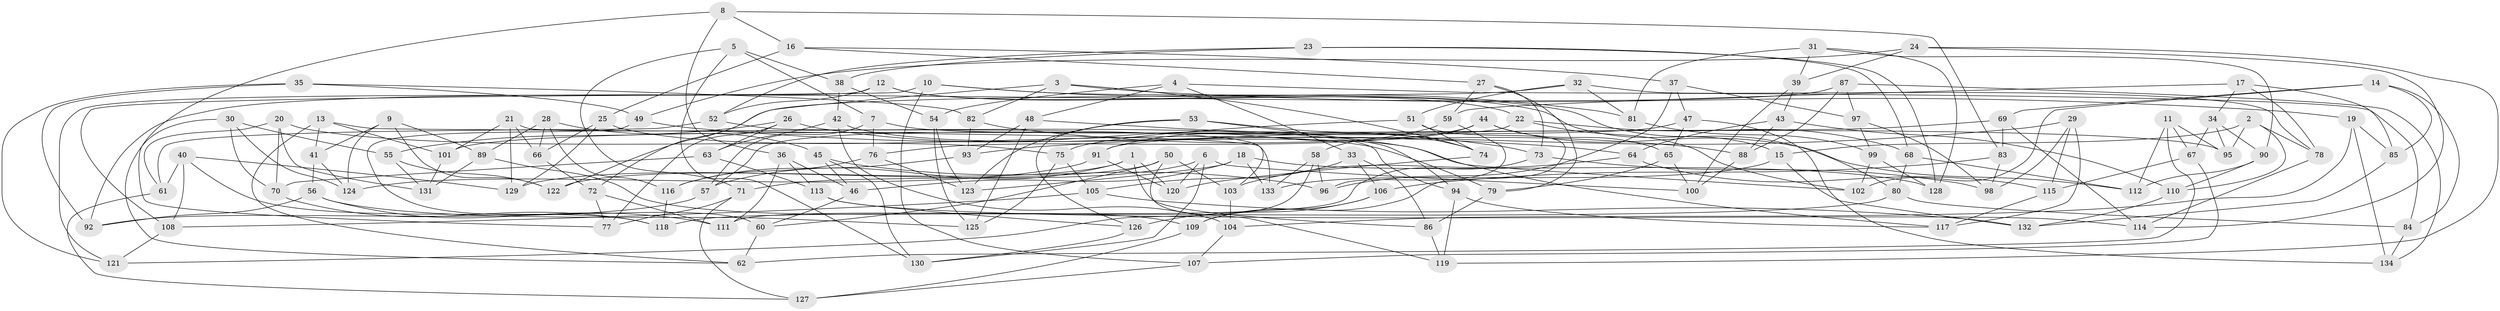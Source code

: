 // coarse degree distribution, {4: 0.37349397590361444, 6: 0.5783132530120482, 5: 0.03614457831325301, 3: 0.012048192771084338}
// Generated by graph-tools (version 1.1) at 2025/52/02/27/25 19:52:28]
// undirected, 134 vertices, 268 edges
graph export_dot {
graph [start="1"]
  node [color=gray90,style=filled];
  1;
  2;
  3;
  4;
  5;
  6;
  7;
  8;
  9;
  10;
  11;
  12;
  13;
  14;
  15;
  16;
  17;
  18;
  19;
  20;
  21;
  22;
  23;
  24;
  25;
  26;
  27;
  28;
  29;
  30;
  31;
  32;
  33;
  34;
  35;
  36;
  37;
  38;
  39;
  40;
  41;
  42;
  43;
  44;
  45;
  46;
  47;
  48;
  49;
  50;
  51;
  52;
  53;
  54;
  55;
  56;
  57;
  58;
  59;
  60;
  61;
  62;
  63;
  64;
  65;
  66;
  67;
  68;
  69;
  70;
  71;
  72;
  73;
  74;
  75;
  76;
  77;
  78;
  79;
  80;
  81;
  82;
  83;
  84;
  85;
  86;
  87;
  88;
  89;
  90;
  91;
  92;
  93;
  94;
  95;
  96;
  97;
  98;
  99;
  100;
  101;
  102;
  103;
  104;
  105;
  106;
  107;
  108;
  109;
  110;
  111;
  112;
  113;
  114;
  115;
  116;
  117;
  118;
  119;
  120;
  121;
  122;
  123;
  124;
  125;
  126;
  127;
  128;
  129;
  130;
  131;
  132;
  133;
  134;
  1 -- 122;
  1 -- 86;
  1 -- 57;
  1 -- 120;
  2 -- 95;
  2 -- 110;
  2 -- 15;
  2 -- 78;
  3 -- 19;
  3 -- 74;
  3 -- 72;
  3 -- 82;
  4 -- 33;
  4 -- 54;
  4 -- 48;
  4 -- 84;
  5 -- 130;
  5 -- 38;
  5 -- 7;
  5 -- 71;
  6 -- 130;
  6 -- 129;
  6 -- 120;
  6 -- 100;
  7 -- 76;
  7 -- 57;
  7 -- 95;
  8 -- 77;
  8 -- 36;
  8 -- 16;
  8 -- 83;
  9 -- 122;
  9 -- 41;
  9 -- 124;
  9 -- 89;
  10 -- 80;
  10 -- 107;
  10 -- 108;
  10 -- 81;
  11 -- 95;
  11 -- 62;
  11 -- 67;
  11 -- 112;
  12 -- 121;
  12 -- 22;
  12 -- 52;
  12 -- 15;
  13 -- 101;
  13 -- 41;
  13 -- 133;
  13 -- 62;
  14 -- 102;
  14 -- 69;
  14 -- 84;
  14 -- 85;
  15 -- 132;
  15 -- 133;
  16 -- 37;
  16 -- 25;
  16 -- 27;
  17 -- 78;
  17 -- 34;
  17 -- 59;
  17 -- 85;
  18 -- 123;
  18 -- 133;
  18 -- 46;
  18 -- 128;
  19 -- 104;
  19 -- 134;
  19 -- 85;
  20 -- 131;
  20 -- 70;
  20 -- 75;
  20 -- 61;
  21 -- 66;
  21 -- 129;
  21 -- 103;
  21 -- 101;
  22 -- 102;
  22 -- 68;
  22 -- 57;
  23 -- 128;
  23 -- 52;
  23 -- 38;
  23 -- 68;
  24 -- 119;
  24 -- 39;
  24 -- 49;
  24 -- 114;
  25 -- 129;
  25 -- 66;
  25 -- 79;
  26 -- 55;
  26 -- 102;
  26 -- 63;
  26 -- 77;
  27 -- 73;
  27 -- 79;
  27 -- 59;
  28 -- 116;
  28 -- 89;
  28 -- 66;
  28 -- 45;
  29 -- 117;
  29 -- 115;
  29 -- 98;
  29 -- 93;
  30 -- 62;
  30 -- 70;
  30 -- 124;
  30 -- 55;
  31 -- 39;
  31 -- 128;
  31 -- 90;
  31 -- 81;
  32 -- 81;
  32 -- 78;
  32 -- 51;
  32 -- 122;
  33 -- 105;
  33 -- 106;
  33 -- 86;
  34 -- 90;
  34 -- 67;
  34 -- 95;
  35 -- 121;
  35 -- 92;
  35 -- 49;
  35 -- 82;
  36 -- 111;
  36 -- 113;
  36 -- 46;
  37 -- 47;
  37 -- 96;
  37 -- 97;
  38 -- 54;
  38 -- 42;
  39 -- 100;
  39 -- 43;
  40 -- 61;
  40 -- 129;
  40 -- 118;
  40 -- 108;
  41 -- 124;
  41 -- 56;
  42 -- 63;
  42 -- 117;
  42 -- 104;
  43 -- 110;
  43 -- 88;
  43 -- 64;
  44 -- 65;
  44 -- 76;
  44 -- 112;
  44 -- 58;
  45 -- 130;
  45 -- 46;
  45 -- 96;
  46 -- 60;
  47 -- 65;
  47 -- 101;
  47 -- 134;
  48 -- 73;
  48 -- 125;
  48 -- 93;
  49 -- 60;
  49 -- 64;
  50 -- 103;
  50 -- 60;
  50 -- 71;
  50 -- 119;
  51 -- 74;
  51 -- 109;
  51 -- 75;
  52 -- 61;
  52 -- 94;
  53 -- 123;
  53 -- 74;
  53 -- 94;
  53 -- 126;
  54 -- 123;
  54 -- 125;
  55 -- 122;
  55 -- 131;
  56 -- 125;
  56 -- 111;
  56 -- 92;
  57 -- 92;
  58 -- 96;
  58 -- 133;
  58 -- 121;
  59 -- 96;
  59 -- 91;
  60 -- 62;
  61 -- 127;
  63 -- 70;
  63 -- 113;
  64 -- 115;
  64 -- 103;
  65 -- 79;
  65 -- 100;
  66 -- 72;
  67 -- 107;
  67 -- 115;
  68 -- 80;
  68 -- 112;
  69 -- 91;
  69 -- 83;
  69 -- 114;
  70 -- 118;
  71 -- 77;
  71 -- 127;
  72 -- 111;
  72 -- 77;
  73 -- 98;
  73 -- 111;
  74 -- 120;
  75 -- 125;
  75 -- 105;
  76 -- 123;
  76 -- 116;
  78 -- 114;
  79 -- 86;
  80 -- 118;
  80 -- 84;
  81 -- 99;
  82 -- 93;
  82 -- 88;
  83 -- 106;
  83 -- 98;
  84 -- 134;
  85 -- 132;
  86 -- 119;
  87 -- 92;
  87 -- 97;
  87 -- 88;
  87 -- 134;
  88 -- 100;
  89 -- 131;
  89 -- 109;
  90 -- 112;
  90 -- 110;
  91 -- 124;
  91 -- 120;
  93 -- 116;
  94 -- 119;
  94 -- 117;
  97 -- 99;
  97 -- 98;
  99 -- 128;
  99 -- 102;
  101 -- 131;
  103 -- 104;
  104 -- 107;
  105 -- 132;
  105 -- 108;
  106 -- 109;
  106 -- 126;
  107 -- 127;
  108 -- 121;
  109 -- 127;
  110 -- 132;
  113 -- 114;
  113 -- 126;
  115 -- 117;
  116 -- 118;
  126 -- 130;
}
